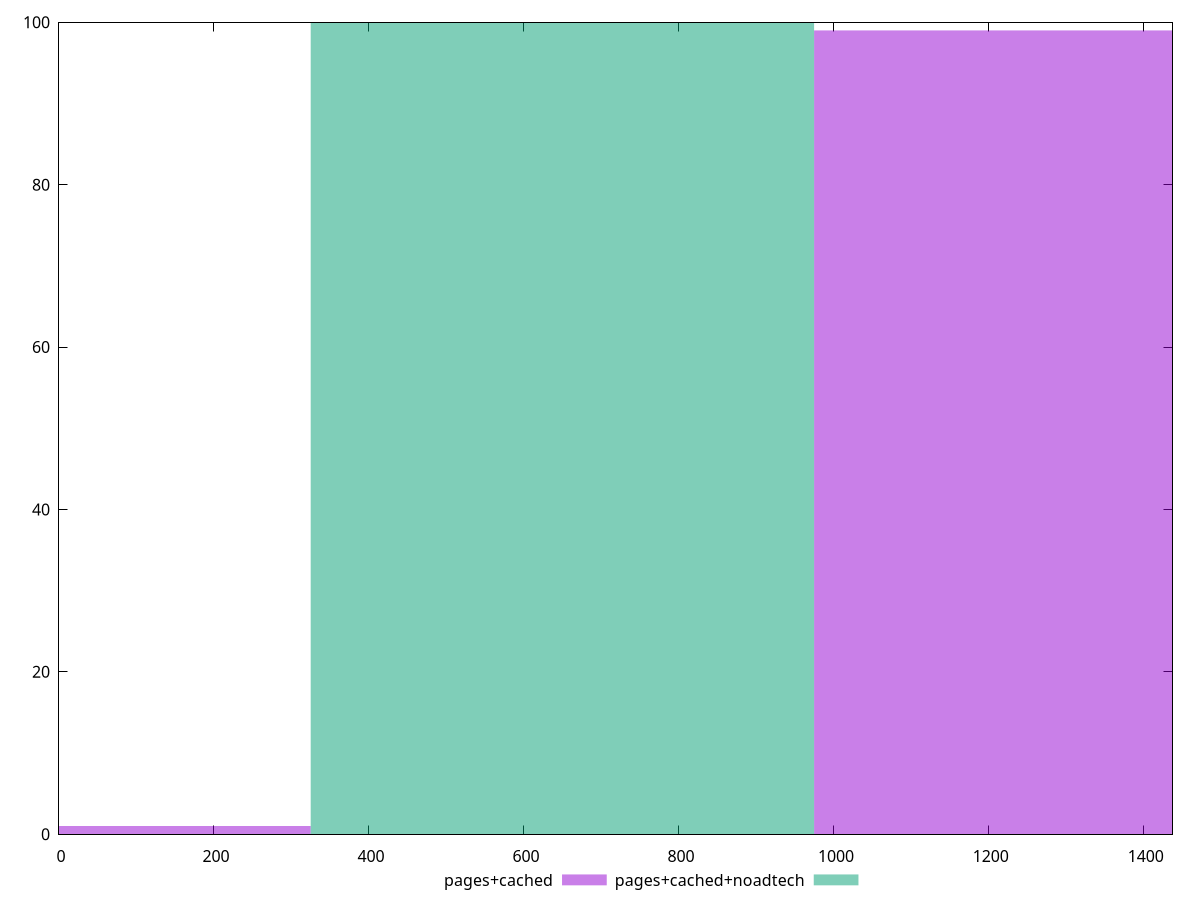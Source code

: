 reset

$pagesCached <<EOF
0 1
1299.2963487309994 99
EOF

$pagesCachedNoadtech <<EOF
649.6481743654997 100
EOF

set key outside below
set boxwidth 649.6481743654997
set xrange [0:1437]
set yrange [0:100]
set trange [0:100]
set style fill transparent solid 0.5 noborder
set terminal svg size 640, 500 enhanced background rgb 'white'
set output "report_00025_2021-02-22T21:38:55.199Z/uses-rel-preload/comparison/histogram/1_vs_2.svg"

plot $pagesCached title "pages+cached" with boxes, \
     $pagesCachedNoadtech title "pages+cached+noadtech" with boxes

reset
